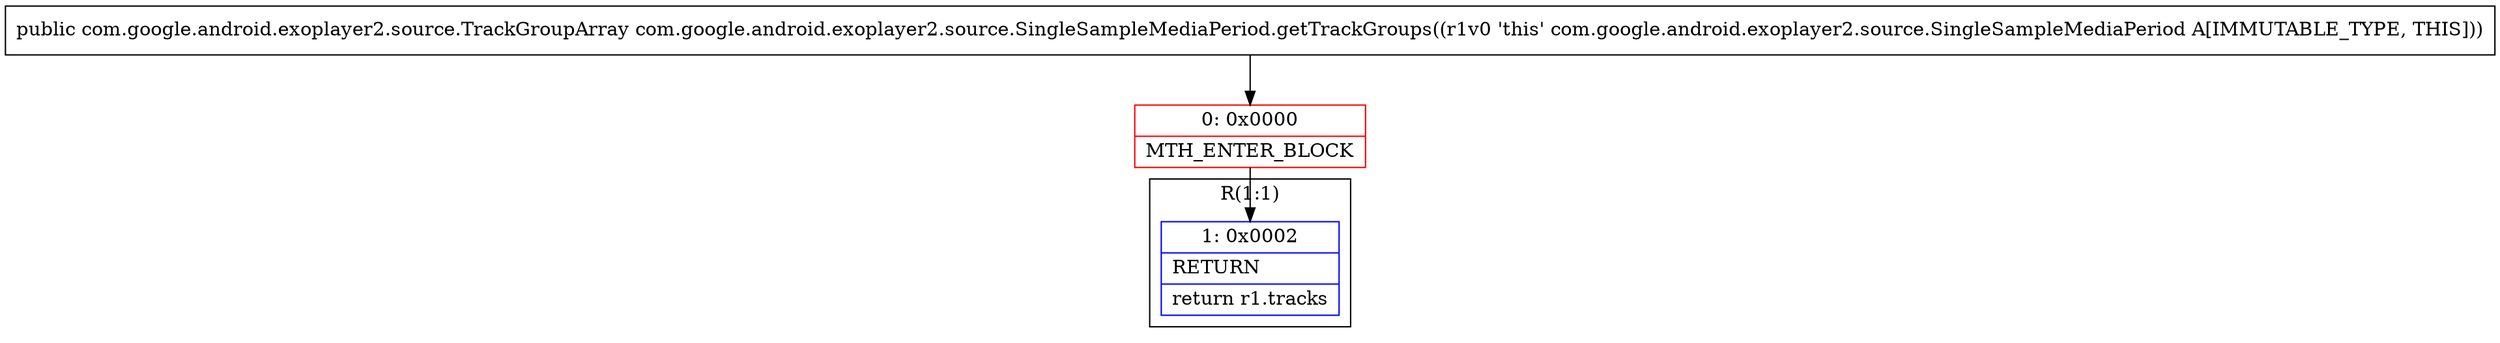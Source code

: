 digraph "CFG forcom.google.android.exoplayer2.source.SingleSampleMediaPeriod.getTrackGroups()Lcom\/google\/android\/exoplayer2\/source\/TrackGroupArray;" {
subgraph cluster_Region_1710161679 {
label = "R(1:1)";
node [shape=record,color=blue];
Node_1 [shape=record,label="{1\:\ 0x0002|RETURN\l|return r1.tracks\l}"];
}
Node_0 [shape=record,color=red,label="{0\:\ 0x0000|MTH_ENTER_BLOCK\l}"];
MethodNode[shape=record,label="{public com.google.android.exoplayer2.source.TrackGroupArray com.google.android.exoplayer2.source.SingleSampleMediaPeriod.getTrackGroups((r1v0 'this' com.google.android.exoplayer2.source.SingleSampleMediaPeriod A[IMMUTABLE_TYPE, THIS])) }"];
MethodNode -> Node_0;
Node_0 -> Node_1;
}

